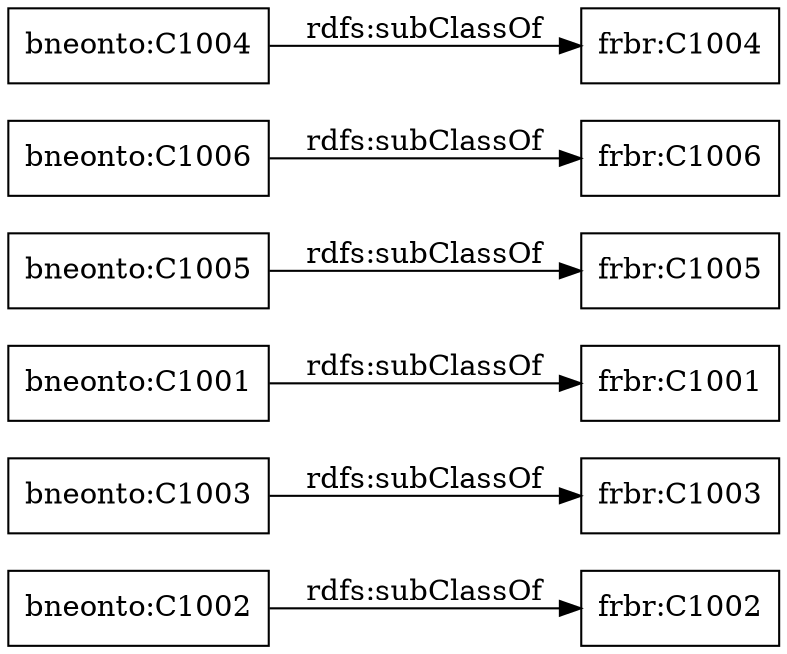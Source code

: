 digraph ar2dtool_diagram { 
rankdir=LR;
size="1000"
node [shape = rectangle, color="black"]; "frbr:C1002" "bneonto:C1003" "bneonto:C1001" "bneonto:C1005" "bneonto:C1002" "bneonto:C1006" "frbr:C1005" "bneonto:C1004" "frbr:C1003" "frbr:C1006" "frbr:C1001" "frbr:C1004" ; /*classes style*/
	"bneonto:C1003" -> "frbr:C1003" [ label = "rdfs:subClassOf" ];
	"bneonto:C1001" -> "frbr:C1001" [ label = "rdfs:subClassOf" ];
	"bneonto:C1006" -> "frbr:C1006" [ label = "rdfs:subClassOf" ];
	"bneonto:C1004" -> "frbr:C1004" [ label = "rdfs:subClassOf" ];
	"bneonto:C1002" -> "frbr:C1002" [ label = "rdfs:subClassOf" ];
	"bneonto:C1005" -> "frbr:C1005" [ label = "rdfs:subClassOf" ];

}
